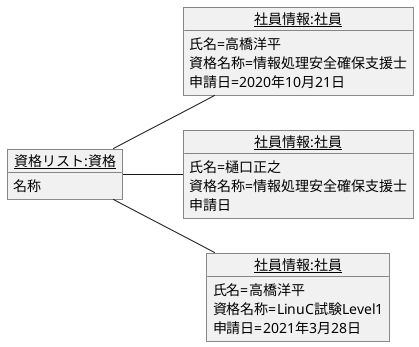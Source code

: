 @startuml 演習3-6
left to right direction
    object "<u>資格リスト:資格</u>" as quadrilateral{
        名称
    }

    object "<u>社員情報:社員</u>" as member1{
        氏名=高橋洋平
        資格名称=情報処理安全確保支援士
        申請日=2020年10月21日
    }

    object "<u>社員情報:社員</u>" as member2{
        氏名=樋口正之
        資格名称=情報処理安全確保支援士
        申請日
    }

    object "<u>社員情報:社員" as member3{
        氏名=高橋洋平
        資格名称=LinuC試験Level1
        申請日=2021年3月28日
    }

    quadrilateral -- member1
    quadrilateral -- member2
    quadrilateral -- member3
@enduml
